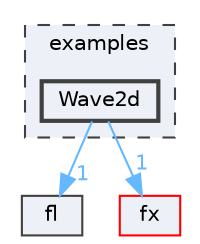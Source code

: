 digraph "/home/runner/work/FastLED/FastLED/examples/Wave2d"
{
 // INTERACTIVE_SVG=YES
 // LATEX_PDF_SIZE
  bgcolor="transparent";
  edge [fontname=Helvetica,fontsize=10,labelfontname=Helvetica,labelfontsize=10];
  node [fontname=Helvetica,fontsize=10,shape=box,height=0.2,width=0.4];
  compound=true
  subgraph clusterdir_d28a4824dc47e487b107a5db32ef43c4 {
    graph [ bgcolor="#edf0f7", pencolor="grey25", label="examples", fontname=Helvetica,fontsize=10 style="filled,dashed", URL="dir_d28a4824dc47e487b107a5db32ef43c4.html",tooltip=""]
  dir_80f7443b4793499ecb90496bd7f8a795 [label="Wave2d", fillcolor="#edf0f7", color="grey25", style="filled,bold", URL="dir_80f7443b4793499ecb90496bd7f8a795.html",tooltip=""];
  }
  dir_4d1829fa9bd13d7db71e765b2707b248 [label="fl", fillcolor="#edf0f7", color="grey25", style="filled", URL="dir_4d1829fa9bd13d7db71e765b2707b248.html",tooltip=""];
  dir_acbb946b833f21b16ec30aa21c4c3a72 [label="fx", fillcolor="#edf0f7", color="red", style="filled", URL="dir_acbb946b833f21b16ec30aa21c4c3a72.html",tooltip=""];
  dir_80f7443b4793499ecb90496bd7f8a795->dir_4d1829fa9bd13d7db71e765b2707b248 [headlabel="1", labeldistance=1.5 headhref="dir_000088_000029.html" href="dir_000088_000029.html" color="steelblue1" fontcolor="steelblue1"];
  dir_80f7443b4793499ecb90496bd7f8a795->dir_acbb946b833f21b16ec30aa21c4c3a72 [headlabel="1", labeldistance=1.5 headhref="dir_000088_000031.html" href="dir_000088_000031.html" color="steelblue1" fontcolor="steelblue1"];
}

